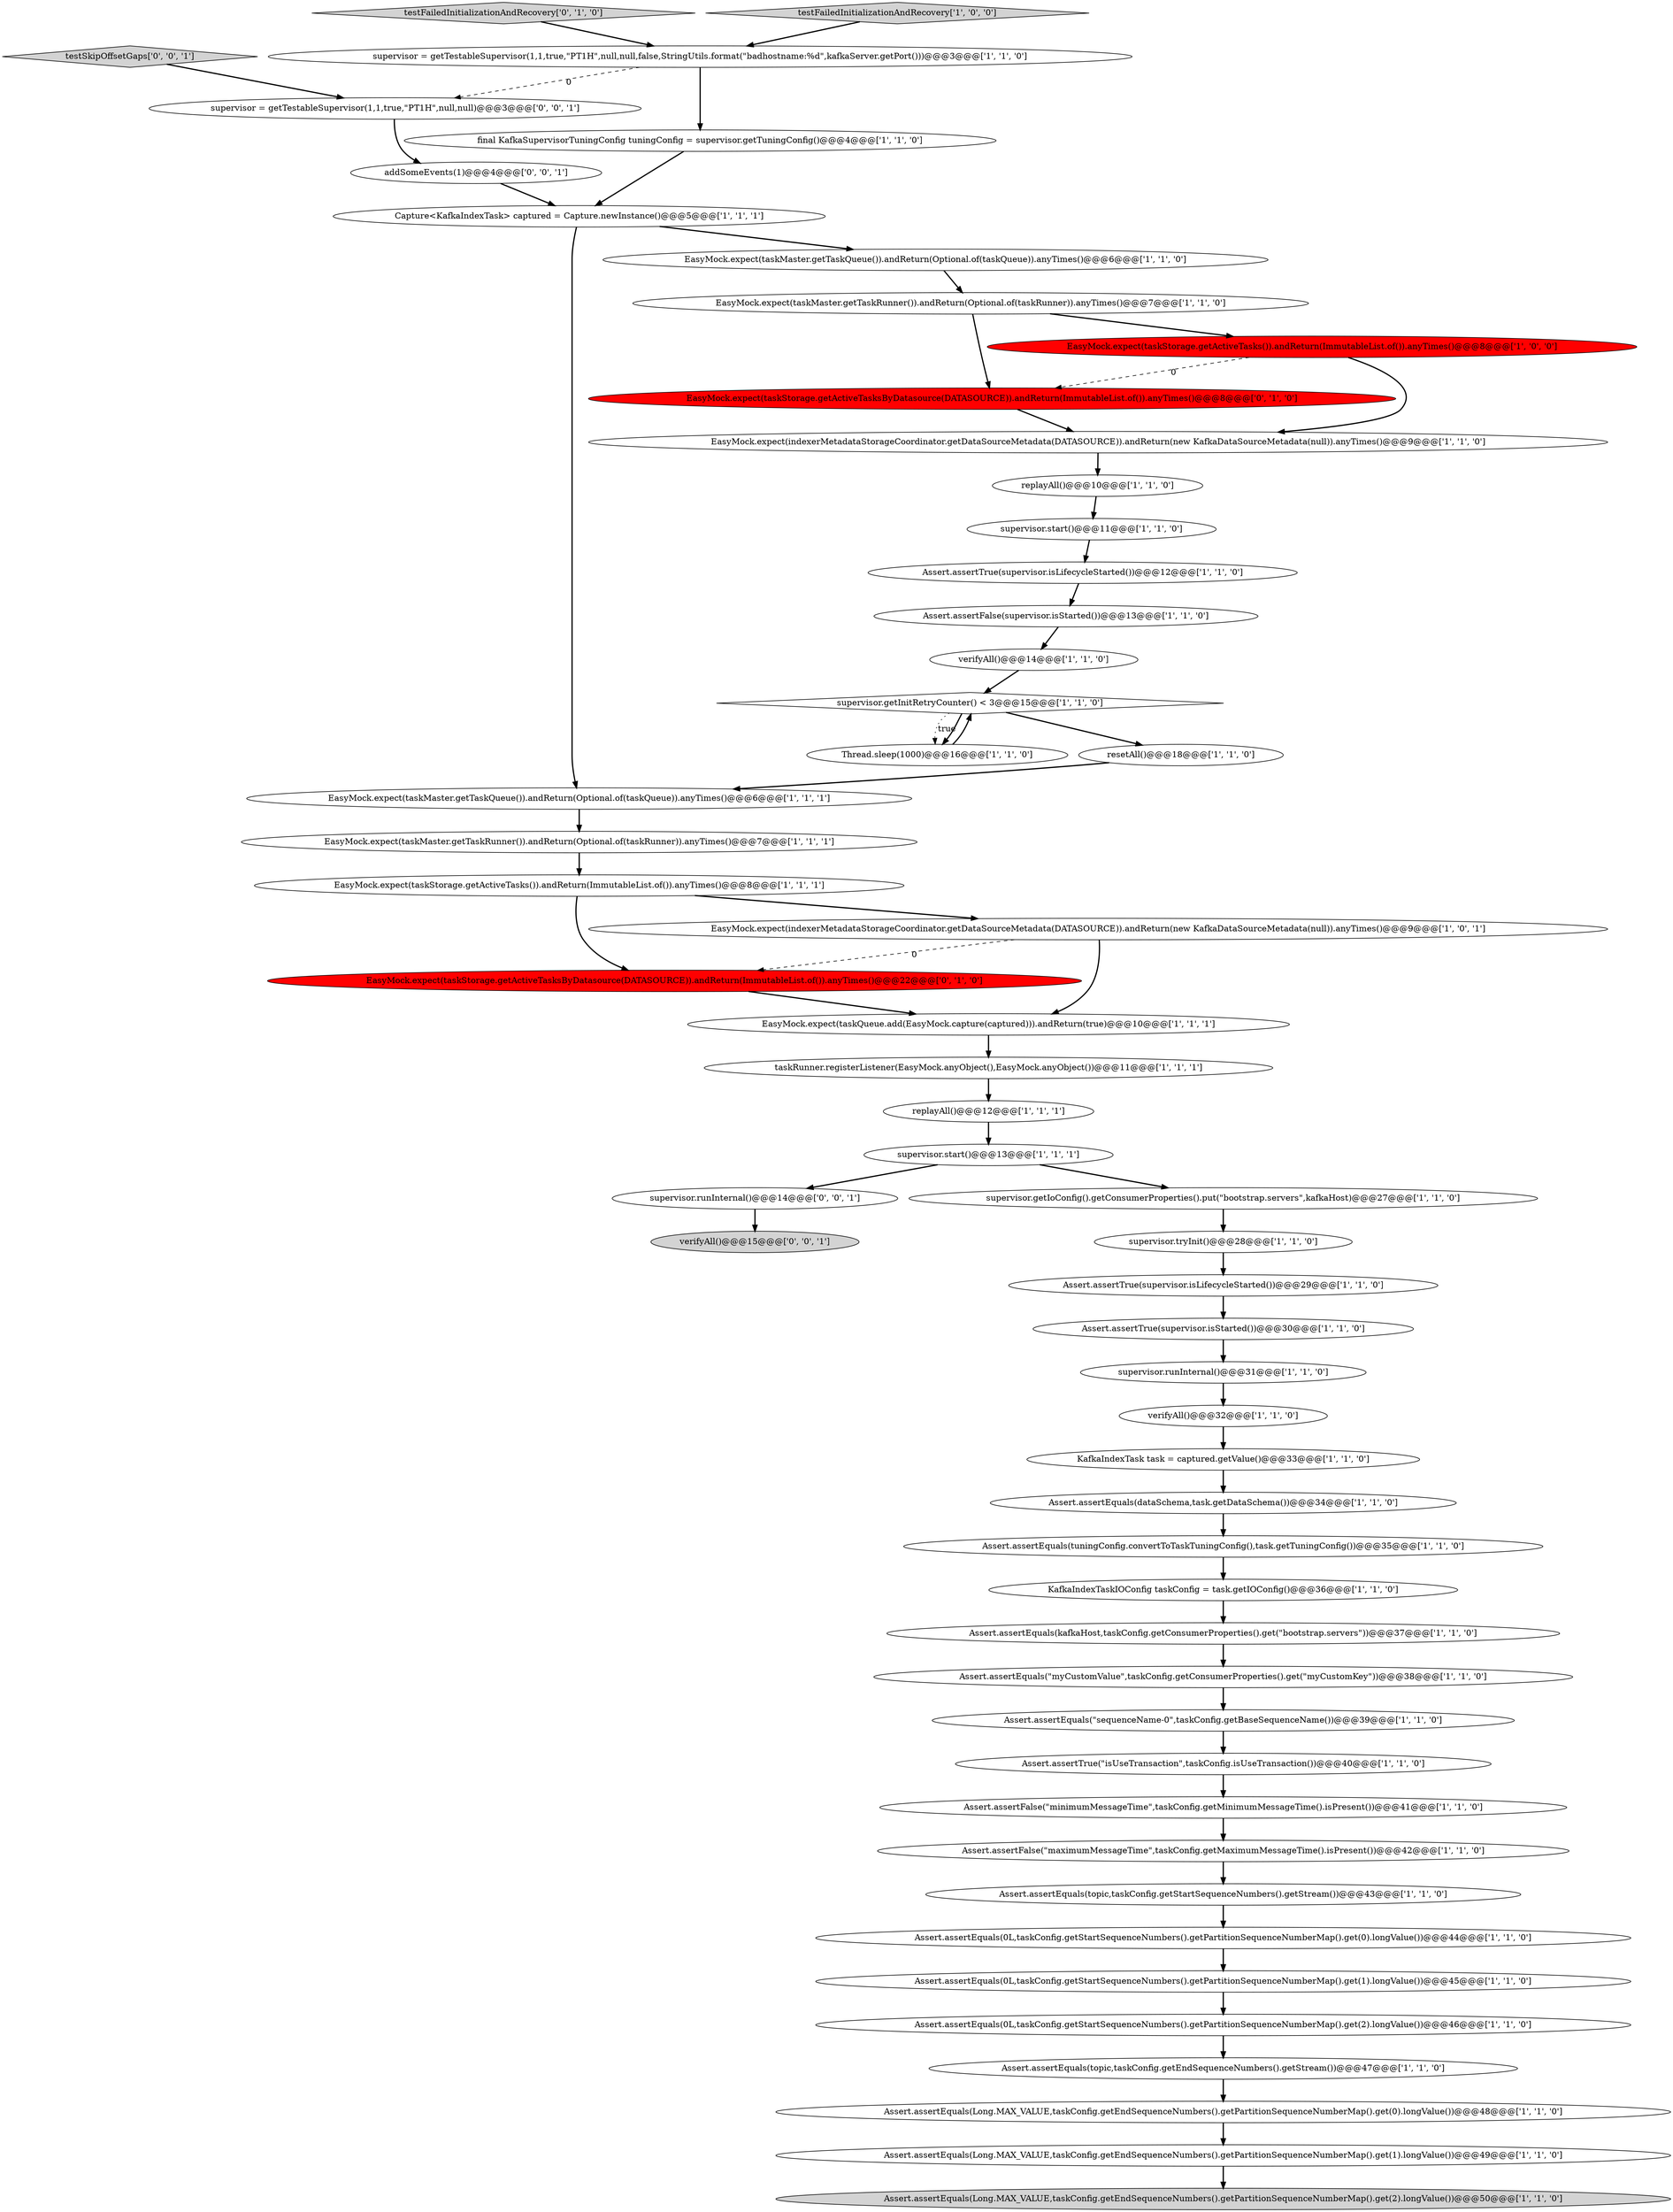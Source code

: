 digraph {
28 [style = filled, label = "replayAll()@@@10@@@['1', '1', '0']", fillcolor = white, shape = ellipse image = "AAA0AAABBB1BBB"];
9 [style = filled, label = "Assert.assertFalse(\"minimumMessageTime\",taskConfig.getMinimumMessageTime().isPresent())@@@41@@@['1', '1', '0']", fillcolor = white, shape = ellipse image = "AAA0AAABBB1BBB"];
48 [style = filled, label = "EasyMock.expect(taskStorage.getActiveTasksByDatasource(DATASOURCE)).andReturn(ImmutableList.of()).anyTimes()@@@8@@@['0', '1', '0']", fillcolor = red, shape = ellipse image = "AAA1AAABBB2BBB"];
49 [style = filled, label = "testFailedInitializationAndRecovery['0', '1', '0']", fillcolor = lightgray, shape = diamond image = "AAA0AAABBB2BBB"];
4 [style = filled, label = "EasyMock.expect(taskMaster.getTaskQueue()).andReturn(Optional.of(taskQueue)).anyTimes()@@@6@@@['1', '1', '1']", fillcolor = white, shape = ellipse image = "AAA0AAABBB1BBB"];
6 [style = filled, label = "Assert.assertEquals(kafkaHost,taskConfig.getConsumerProperties().get(\"bootstrap.servers\"))@@@37@@@['1', '1', '0']", fillcolor = white, shape = ellipse image = "AAA0AAABBB1BBB"];
47 [style = filled, label = "Assert.assertEquals(\"sequenceName-0\",taskConfig.getBaseSequenceName())@@@39@@@['1', '1', '0']", fillcolor = white, shape = ellipse image = "AAA0AAABBB1BBB"];
17 [style = filled, label = "Assert.assertTrue(supervisor.isStarted())@@@30@@@['1', '1', '0']", fillcolor = white, shape = ellipse image = "AAA0AAABBB1BBB"];
31 [style = filled, label = "KafkaIndexTaskIOConfig taskConfig = task.getIOConfig()@@@36@@@['1', '1', '0']", fillcolor = white, shape = ellipse image = "AAA0AAABBB1BBB"];
3 [style = filled, label = "supervisor.runInternal()@@@31@@@['1', '1', '0']", fillcolor = white, shape = ellipse image = "AAA0AAABBB1BBB"];
39 [style = filled, label = "verifyAll()@@@32@@@['1', '1', '0']", fillcolor = white, shape = ellipse image = "AAA0AAABBB1BBB"];
27 [style = filled, label = "Assert.assertTrue(supervisor.isLifecycleStarted())@@@29@@@['1', '1', '0']", fillcolor = white, shape = ellipse image = "AAA0AAABBB1BBB"];
2 [style = filled, label = "Assert.assertEquals(0L,taskConfig.getStartSequenceNumbers().getPartitionSequenceNumberMap().get(1).longValue())@@@45@@@['1', '1', '0']", fillcolor = white, shape = ellipse image = "AAA0AAABBB1BBB"];
25 [style = filled, label = "Assert.assertEquals(dataSchema,task.getDataSchema())@@@34@@@['1', '1', '0']", fillcolor = white, shape = ellipse image = "AAA0AAABBB1BBB"];
44 [style = filled, label = "verifyAll()@@@14@@@['1', '1', '0']", fillcolor = white, shape = ellipse image = "AAA0AAABBB1BBB"];
5 [style = filled, label = "EasyMock.expect(taskMaster.getTaskRunner()).andReturn(Optional.of(taskRunner)).anyTimes()@@@7@@@['1', '1', '1']", fillcolor = white, shape = ellipse image = "AAA0AAABBB1BBB"];
11 [style = filled, label = "supervisor.start()@@@13@@@['1', '1', '1']", fillcolor = white, shape = ellipse image = "AAA0AAABBB1BBB"];
46 [style = filled, label = "supervisor.getInitRetryCounter() < 3@@@15@@@['1', '1', '0']", fillcolor = white, shape = diamond image = "AAA0AAABBB1BBB"];
30 [style = filled, label = "EasyMock.expect(taskStorage.getActiveTasks()).andReturn(ImmutableList.of()).anyTimes()@@@8@@@['1', '1', '1']", fillcolor = white, shape = ellipse image = "AAA0AAABBB1BBB"];
55 [style = filled, label = "testSkipOffsetGaps['0', '0', '1']", fillcolor = lightgray, shape = diamond image = "AAA0AAABBB3BBB"];
21 [style = filled, label = "Assert.assertEquals(\"myCustomValue\",taskConfig.getConsumerProperties().get(\"myCustomKey\"))@@@38@@@['1', '1', '0']", fillcolor = white, shape = ellipse image = "AAA0AAABBB1BBB"];
22 [style = filled, label = "EasyMock.expect(indexerMetadataStorageCoordinator.getDataSourceMetadata(DATASOURCE)).andReturn(new KafkaDataSourceMetadata(null)).anyTimes()@@@9@@@['1', '1', '0']", fillcolor = white, shape = ellipse image = "AAA0AAABBB1BBB"];
54 [style = filled, label = "supervisor.runInternal()@@@14@@@['0', '0', '1']", fillcolor = white, shape = ellipse image = "AAA0AAABBB3BBB"];
16 [style = filled, label = "Assert.assertEquals(Long.MAX_VALUE,taskConfig.getEndSequenceNumbers().getPartitionSequenceNumberMap().get(2).longValue())@@@50@@@['1', '1', '0']", fillcolor = lightgray, shape = ellipse image = "AAA0AAABBB1BBB"];
7 [style = filled, label = "Assert.assertEquals(0L,taskConfig.getStartSequenceNumbers().getPartitionSequenceNumberMap().get(0).longValue())@@@44@@@['1', '1', '0']", fillcolor = white, shape = ellipse image = "AAA0AAABBB1BBB"];
26 [style = filled, label = "Capture<KafkaIndexTask> captured = Capture.newInstance()@@@5@@@['1', '1', '1']", fillcolor = white, shape = ellipse image = "AAA0AAABBB1BBB"];
1 [style = filled, label = "Thread.sleep(1000)@@@16@@@['1', '1', '0']", fillcolor = white, shape = ellipse image = "AAA0AAABBB1BBB"];
24 [style = filled, label = "Assert.assertFalse(supervisor.isStarted())@@@13@@@['1', '1', '0']", fillcolor = white, shape = ellipse image = "AAA0AAABBB1BBB"];
45 [style = filled, label = "taskRunner.registerListener(EasyMock.anyObject(),EasyMock.anyObject())@@@11@@@['1', '1', '1']", fillcolor = white, shape = ellipse image = "AAA0AAABBB1BBB"];
0 [style = filled, label = "final KafkaSupervisorTuningConfig tuningConfig = supervisor.getTuningConfig()@@@4@@@['1', '1', '0']", fillcolor = white, shape = ellipse image = "AAA0AAABBB1BBB"];
43 [style = filled, label = "replayAll()@@@12@@@['1', '1', '1']", fillcolor = white, shape = ellipse image = "AAA0AAABBB1BBB"];
50 [style = filled, label = "EasyMock.expect(taskStorage.getActiveTasksByDatasource(DATASOURCE)).andReturn(ImmutableList.of()).anyTimes()@@@22@@@['0', '1', '0']", fillcolor = red, shape = ellipse image = "AAA1AAABBB2BBB"];
19 [style = filled, label = "testFailedInitializationAndRecovery['1', '0', '0']", fillcolor = lightgray, shape = diamond image = "AAA0AAABBB1BBB"];
53 [style = filled, label = "verifyAll()@@@15@@@['0', '0', '1']", fillcolor = lightgray, shape = ellipse image = "AAA0AAABBB3BBB"];
14 [style = filled, label = "Assert.assertEquals(Long.MAX_VALUE,taskConfig.getEndSequenceNumbers().getPartitionSequenceNumberMap().get(0).longValue())@@@48@@@['1', '1', '0']", fillcolor = white, shape = ellipse image = "AAA0AAABBB1BBB"];
33 [style = filled, label = "Assert.assertEquals(topic,taskConfig.getStartSequenceNumbers().getStream())@@@43@@@['1', '1', '0']", fillcolor = white, shape = ellipse image = "AAA0AAABBB1BBB"];
8 [style = filled, label = "Assert.assertFalse(\"maximumMessageTime\",taskConfig.getMaximumMessageTime().isPresent())@@@42@@@['1', '1', '0']", fillcolor = white, shape = ellipse image = "AAA0AAABBB1BBB"];
18 [style = filled, label = "Assert.assertEquals(0L,taskConfig.getStartSequenceNumbers().getPartitionSequenceNumberMap().get(2).longValue())@@@46@@@['1', '1', '0']", fillcolor = white, shape = ellipse image = "AAA0AAABBB1BBB"];
37 [style = filled, label = "EasyMock.expect(taskQueue.add(EasyMock.capture(captured))).andReturn(true)@@@10@@@['1', '1', '1']", fillcolor = white, shape = ellipse image = "AAA0AAABBB1BBB"];
41 [style = filled, label = "resetAll()@@@18@@@['1', '1', '0']", fillcolor = white, shape = ellipse image = "AAA0AAABBB1BBB"];
12 [style = filled, label = "supervisor.start()@@@11@@@['1', '1', '0']", fillcolor = white, shape = ellipse image = "AAA0AAABBB1BBB"];
34 [style = filled, label = "supervisor = getTestableSupervisor(1,1,true,\"PT1H\",null,null,false,StringUtils.format(\"badhostname:%d\",kafkaServer.getPort()))@@@3@@@['1', '1', '0']", fillcolor = white, shape = ellipse image = "AAA0AAABBB1BBB"];
10 [style = filled, label = "EasyMock.expect(taskMaster.getTaskRunner()).andReturn(Optional.of(taskRunner)).anyTimes()@@@7@@@['1', '1', '0']", fillcolor = white, shape = ellipse image = "AAA0AAABBB1BBB"];
23 [style = filled, label = "EasyMock.expect(taskStorage.getActiveTasks()).andReturn(ImmutableList.of()).anyTimes()@@@8@@@['1', '0', '0']", fillcolor = red, shape = ellipse image = "AAA1AAABBB1BBB"];
38 [style = filled, label = "EasyMock.expect(taskMaster.getTaskQueue()).andReturn(Optional.of(taskQueue)).anyTimes()@@@6@@@['1', '1', '0']", fillcolor = white, shape = ellipse image = "AAA0AAABBB1BBB"];
42 [style = filled, label = "Assert.assertEquals(tuningConfig.convertToTaskTuningConfig(),task.getTuningConfig())@@@35@@@['1', '1', '0']", fillcolor = white, shape = ellipse image = "AAA0AAABBB1BBB"];
51 [style = filled, label = "supervisor = getTestableSupervisor(1,1,true,\"PT1H\",null,null)@@@3@@@['0', '0', '1']", fillcolor = white, shape = ellipse image = "AAA0AAABBB3BBB"];
13 [style = filled, label = "KafkaIndexTask task = captured.getValue()@@@33@@@['1', '1', '0']", fillcolor = white, shape = ellipse image = "AAA0AAABBB1BBB"];
15 [style = filled, label = "Assert.assertEquals(Long.MAX_VALUE,taskConfig.getEndSequenceNumbers().getPartitionSequenceNumberMap().get(1).longValue())@@@49@@@['1', '1', '0']", fillcolor = white, shape = ellipse image = "AAA0AAABBB1BBB"];
36 [style = filled, label = "Assert.assertTrue(\"isUseTransaction\",taskConfig.isUseTransaction())@@@40@@@['1', '1', '0']", fillcolor = white, shape = ellipse image = "AAA0AAABBB1BBB"];
52 [style = filled, label = "addSomeEvents(1)@@@4@@@['0', '0', '1']", fillcolor = white, shape = ellipse image = "AAA0AAABBB3BBB"];
32 [style = filled, label = "supervisor.tryInit()@@@28@@@['1', '1', '0']", fillcolor = white, shape = ellipse image = "AAA0AAABBB1BBB"];
35 [style = filled, label = "EasyMock.expect(indexerMetadataStorageCoordinator.getDataSourceMetadata(DATASOURCE)).andReturn(new KafkaDataSourceMetadata(null)).anyTimes()@@@9@@@['1', '0', '1']", fillcolor = white, shape = ellipse image = "AAA0AAABBB1BBB"];
40 [style = filled, label = "Assert.assertEquals(topic,taskConfig.getEndSequenceNumbers().getStream())@@@47@@@['1', '1', '0']", fillcolor = white, shape = ellipse image = "AAA0AAABBB1BBB"];
20 [style = filled, label = "Assert.assertTrue(supervisor.isLifecycleStarted())@@@12@@@['1', '1', '0']", fillcolor = white, shape = ellipse image = "AAA0AAABBB1BBB"];
29 [style = filled, label = "supervisor.getIoConfig().getConsumerProperties().put(\"bootstrap.servers\",kafkaHost)@@@27@@@['1', '1', '0']", fillcolor = white, shape = ellipse image = "AAA0AAABBB1BBB"];
33->7 [style = bold, label=""];
13->25 [style = bold, label=""];
21->47 [style = bold, label=""];
8->33 [style = bold, label=""];
19->34 [style = bold, label=""];
0->26 [style = bold, label=""];
36->9 [style = bold, label=""];
46->1 [style = dotted, label="true"];
35->50 [style = dashed, label="0"];
38->10 [style = bold, label=""];
39->13 [style = bold, label=""];
6->21 [style = bold, label=""];
23->48 [style = dashed, label="0"];
50->37 [style = bold, label=""];
18->40 [style = bold, label=""];
34->51 [style = dashed, label="0"];
24->44 [style = bold, label=""];
12->20 [style = bold, label=""];
41->4 [style = bold, label=""];
11->29 [style = bold, label=""];
2->18 [style = bold, label=""];
32->27 [style = bold, label=""];
10->48 [style = bold, label=""];
22->28 [style = bold, label=""];
42->31 [style = bold, label=""];
48->22 [style = bold, label=""];
55->51 [style = bold, label=""];
28->12 [style = bold, label=""];
51->52 [style = bold, label=""];
49->34 [style = bold, label=""];
9->8 [style = bold, label=""];
15->16 [style = bold, label=""];
26->4 [style = bold, label=""];
34->0 [style = bold, label=""];
46->41 [style = bold, label=""];
30->50 [style = bold, label=""];
1->46 [style = bold, label=""];
43->11 [style = bold, label=""];
26->38 [style = bold, label=""];
44->46 [style = bold, label=""];
23->22 [style = bold, label=""];
30->35 [style = bold, label=""];
45->43 [style = bold, label=""];
31->6 [style = bold, label=""];
46->1 [style = bold, label=""];
35->37 [style = bold, label=""];
10->23 [style = bold, label=""];
7->2 [style = bold, label=""];
29->32 [style = bold, label=""];
27->17 [style = bold, label=""];
17->3 [style = bold, label=""];
25->42 [style = bold, label=""];
40->14 [style = bold, label=""];
3->39 [style = bold, label=""];
54->53 [style = bold, label=""];
37->45 [style = bold, label=""];
14->15 [style = bold, label=""];
5->30 [style = bold, label=""];
20->24 [style = bold, label=""];
4->5 [style = bold, label=""];
47->36 [style = bold, label=""];
11->54 [style = bold, label=""];
52->26 [style = bold, label=""];
}
